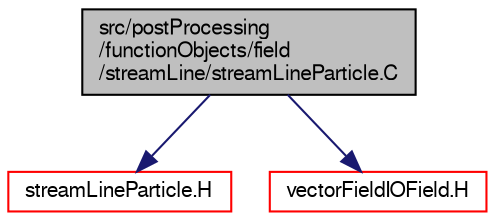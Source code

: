 digraph "src/postProcessing/functionObjects/field/streamLine/streamLineParticle.C"
{
  bgcolor="transparent";
  edge [fontname="FreeSans",fontsize="10",labelfontname="FreeSans",labelfontsize="10"];
  node [fontname="FreeSans",fontsize="10",shape=record];
  Node0 [label="src/postProcessing\l/functionObjects/field\l/streamLine/streamLineParticle.C",height=0.2,width=0.4,color="black", fillcolor="grey75", style="filled", fontcolor="black"];
  Node0 -> Node1 [color="midnightblue",fontsize="10",style="solid",fontname="FreeSans"];
  Node1 [label="streamLineParticle.H",height=0.2,width=0.4,color="red",URL="$a13433.html"];
  Node0 -> Node343 [color="midnightblue",fontsize="10",style="solid",fontname="FreeSans"];
  Node343 [label="vectorFieldIOField.H",height=0.2,width=0.4,color="red",URL="$a09788.html"];
}
